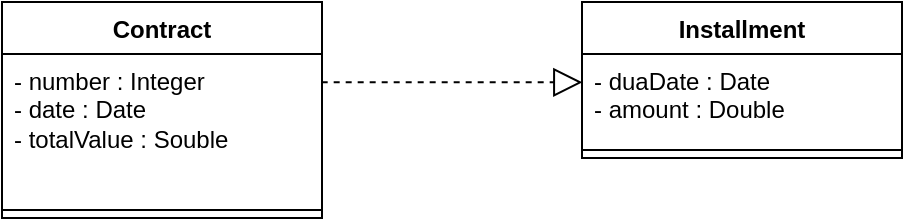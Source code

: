 <mxfile version="26.0.9">
  <diagram name="Página-1" id="w7-0tUg1ejbDqWLAB6kU">
    <mxGraphModel dx="778" dy="772" grid="1" gridSize="10" guides="1" tooltips="1" connect="1" arrows="1" fold="1" page="1" pageScale="1" pageWidth="827" pageHeight="1169" math="0" shadow="0">
      <root>
        <mxCell id="0" />
        <mxCell id="1" parent="0" />
        <mxCell id="ZN3yehIfAZkUYKtCHtdy-1" value="Contract" style="swimlane;fontStyle=1;align=center;verticalAlign=top;childLayout=stackLayout;horizontal=1;startSize=26;horizontalStack=0;resizeParent=1;resizeParentMax=0;resizeLast=0;collapsible=1;marginBottom=0;whiteSpace=wrap;html=1;" vertex="1" parent="1">
          <mxGeometry x="140" y="200" width="160" height="108" as="geometry" />
        </mxCell>
        <mxCell id="ZN3yehIfAZkUYKtCHtdy-2" value="- number : Integer&lt;div&gt;- date : Date&lt;/div&gt;&lt;div&gt;- totalValue : Souble&lt;/div&gt;" style="text;strokeColor=none;fillColor=none;align=left;verticalAlign=top;spacingLeft=4;spacingRight=4;overflow=hidden;rotatable=0;points=[[0,0.5],[1,0.5]];portConstraint=eastwest;whiteSpace=wrap;html=1;" vertex="1" parent="ZN3yehIfAZkUYKtCHtdy-1">
          <mxGeometry y="26" width="160" height="74" as="geometry" />
        </mxCell>
        <mxCell id="ZN3yehIfAZkUYKtCHtdy-3" value="" style="line;strokeWidth=1;fillColor=none;align=left;verticalAlign=middle;spacingTop=-1;spacingLeft=3;spacingRight=3;rotatable=0;labelPosition=right;points=[];portConstraint=eastwest;strokeColor=inherit;" vertex="1" parent="ZN3yehIfAZkUYKtCHtdy-1">
          <mxGeometry y="100" width="160" height="8" as="geometry" />
        </mxCell>
        <mxCell id="ZN3yehIfAZkUYKtCHtdy-5" value="Installment" style="swimlane;fontStyle=1;align=center;verticalAlign=top;childLayout=stackLayout;horizontal=1;startSize=26;horizontalStack=0;resizeParent=1;resizeParentMax=0;resizeLast=0;collapsible=1;marginBottom=0;whiteSpace=wrap;html=1;" vertex="1" parent="1">
          <mxGeometry x="430" y="200" width="160" height="78" as="geometry" />
        </mxCell>
        <mxCell id="ZN3yehIfAZkUYKtCHtdy-6" value="- duaDate : Date&lt;div&gt;- amount : Double&lt;/div&gt;" style="text;strokeColor=none;fillColor=none;align=left;verticalAlign=top;spacingLeft=4;spacingRight=4;overflow=hidden;rotatable=0;points=[[0,0.5],[1,0.5]];portConstraint=eastwest;whiteSpace=wrap;html=1;" vertex="1" parent="ZN3yehIfAZkUYKtCHtdy-5">
          <mxGeometry y="26" width="160" height="44" as="geometry" />
        </mxCell>
        <mxCell id="ZN3yehIfAZkUYKtCHtdy-7" value="" style="line;strokeWidth=1;fillColor=none;align=left;verticalAlign=middle;spacingTop=-1;spacingLeft=3;spacingRight=3;rotatable=0;labelPosition=right;points=[];portConstraint=eastwest;strokeColor=inherit;" vertex="1" parent="ZN3yehIfAZkUYKtCHtdy-5">
          <mxGeometry y="70" width="160" height="8" as="geometry" />
        </mxCell>
        <mxCell id="ZN3yehIfAZkUYKtCHtdy-9" value="" style="endArrow=block;dashed=1;endFill=0;endSize=12;html=1;rounded=0;exitX=0.999;exitY=0.191;exitDx=0;exitDy=0;exitPerimeter=0;entryX=0.001;entryY=0.322;entryDx=0;entryDy=0;entryPerimeter=0;" edge="1" parent="1" source="ZN3yehIfAZkUYKtCHtdy-2" target="ZN3yehIfAZkUYKtCHtdy-6">
          <mxGeometry width="160" relative="1" as="geometry">
            <mxPoint x="320" y="400" as="sourcePoint" />
            <mxPoint x="480" y="400" as="targetPoint" />
          </mxGeometry>
        </mxCell>
      </root>
    </mxGraphModel>
  </diagram>
</mxfile>
